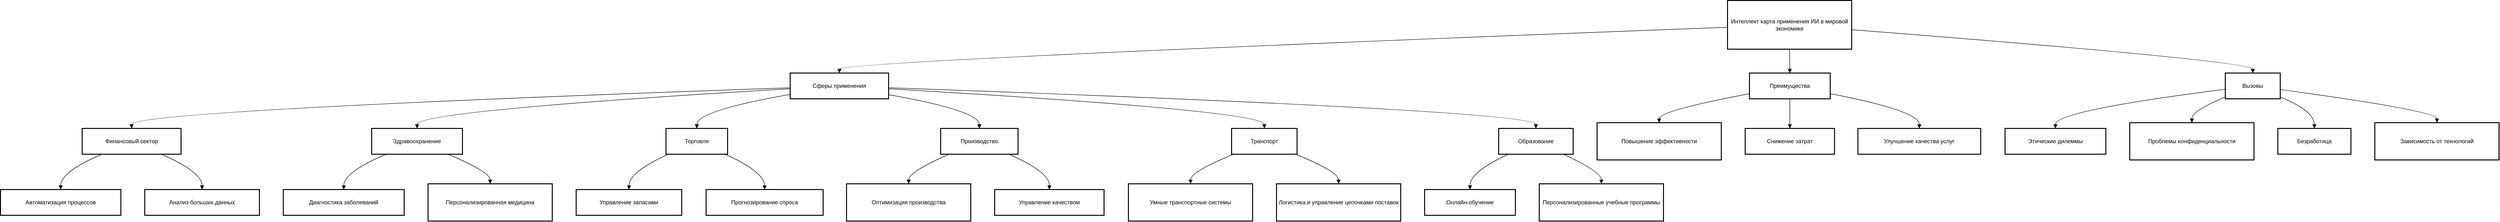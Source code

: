 <mxfile version="26.2.5">
  <diagram name="Страница — 1" id="46p00wlOex0xTRhwaUeH">
    <mxGraphModel>
      <root>
        <mxCell id="0" />
        <mxCell id="1" parent="0" />
        <mxCell id="2" value="Интеллект карта применения ИИ в мировой экономике" style="whiteSpace=wrap;strokeWidth=2;" vertex="1" parent="1">
          <mxGeometry x="3623" y="8" width="260" height="102" as="geometry" />
        </mxCell>
        <mxCell id="3" value="Сферы применения" style="whiteSpace=wrap;strokeWidth=2;" vertex="1" parent="1">
          <mxGeometry x="1661" y="160" width="206" height="54" as="geometry" />
        </mxCell>
        <mxCell id="4" value="Преимущества" style="whiteSpace=wrap;strokeWidth=2;" vertex="1" parent="1">
          <mxGeometry x="3669" y="160" width="169" height="54" as="geometry" />
        </mxCell>
        <mxCell id="5" value="Вызовы" style="whiteSpace=wrap;strokeWidth=2;" vertex="1" parent="1">
          <mxGeometry x="4665" y="160" width="115" height="54" as="geometry" />
        </mxCell>
        <mxCell id="6" value="Финансовый сектор" style="whiteSpace=wrap;strokeWidth=2;" vertex="1" parent="1">
          <mxGeometry x="179" y="276" width="207" height="54" as="geometry" />
        </mxCell>
        <mxCell id="7" value="Здравоохранение" style="whiteSpace=wrap;strokeWidth=2;" vertex="1" parent="1">
          <mxGeometry x="785" y="276" width="190" height="54" as="geometry" />
        </mxCell>
        <mxCell id="8" value="Торговля" style="whiteSpace=wrap;strokeWidth=2;" vertex="1" parent="1">
          <mxGeometry x="1401" y="276" width="129" height="54" as="geometry" />
        </mxCell>
        <mxCell id="9" value="Производство" style="whiteSpace=wrap;strokeWidth=2;" vertex="1" parent="1">
          <mxGeometry x="1976" y="276" width="162" height="54" as="geometry" />
        </mxCell>
        <mxCell id="10" value="Транспорт" style="whiteSpace=wrap;strokeWidth=2;" vertex="1" parent="1">
          <mxGeometry x="2585" y="276" width="137" height="54" as="geometry" />
        </mxCell>
        <mxCell id="11" value="Образование" style="whiteSpace=wrap;strokeWidth=2;" vertex="1" parent="1">
          <mxGeometry x="3144" y="276" width="156" height="54" as="geometry" />
        </mxCell>
        <mxCell id="12" value="Автоматизация процессов" style="whiteSpace=wrap;strokeWidth=2;" vertex="1" parent="1">
          <mxGeometry x="8" y="404" width="252" height="54" as="geometry" />
        </mxCell>
        <mxCell id="13" value="Анализ больших данных" style="whiteSpace=wrap;strokeWidth=2;" vertex="1" parent="1">
          <mxGeometry x="310" y="404" width="240" height="54" as="geometry" />
        </mxCell>
        <mxCell id="14" value="Диагностика заболеваний" style="whiteSpace=wrap;strokeWidth=2;" vertex="1" parent="1">
          <mxGeometry x="600" y="404" width="253" height="54" as="geometry" />
        </mxCell>
        <mxCell id="15" value="Персонализированная медицина" style="whiteSpace=wrap;strokeWidth=2;" vertex="1" parent="1">
          <mxGeometry x="903" y="392" width="260" height="78" as="geometry" />
        </mxCell>
        <mxCell id="16" value="Управление запасами" style="whiteSpace=wrap;strokeWidth=2;" vertex="1" parent="1">
          <mxGeometry x="1213" y="404" width="221" height="54" as="geometry" />
        </mxCell>
        <mxCell id="17" value="Прогнозирование спроса" style="whiteSpace=wrap;strokeWidth=2;" vertex="1" parent="1">
          <mxGeometry x="1485" y="404" width="245" height="54" as="geometry" />
        </mxCell>
        <mxCell id="18" value="Оптимизация производства" style="whiteSpace=wrap;strokeWidth=2;" vertex="1" parent="1">
          <mxGeometry x="1779" y="392" width="260" height="78" as="geometry" />
        </mxCell>
        <mxCell id="19" value="Управление качеством" style="whiteSpace=wrap;strokeWidth=2;" vertex="1" parent="1">
          <mxGeometry x="2089" y="404" width="229" height="54" as="geometry" />
        </mxCell>
        <mxCell id="20" value="Умные транспортные системы" style="whiteSpace=wrap;strokeWidth=2;" vertex="1" parent="1">
          <mxGeometry x="2369" y="392" width="260" height="78" as="geometry" />
        </mxCell>
        <mxCell id="21" value="Логистика и управление цепочками поставок" style="whiteSpace=wrap;strokeWidth=2;" vertex="1" parent="1">
          <mxGeometry x="2679" y="392" width="260" height="78" as="geometry" />
        </mxCell>
        <mxCell id="22" value="Онлайн-обучение" style="whiteSpace=wrap;strokeWidth=2;" vertex="1" parent="1">
          <mxGeometry x="2989" y="404" width="190" height="54" as="geometry" />
        </mxCell>
        <mxCell id="23" value="Персонализированные учебные программы" style="whiteSpace=wrap;strokeWidth=2;" vertex="1" parent="1">
          <mxGeometry x="3229" y="392" width="260" height="78" as="geometry" />
        </mxCell>
        <mxCell id="24" value="Повышение эффективности" style="whiteSpace=wrap;strokeWidth=2;" vertex="1" parent="1">
          <mxGeometry x="3350" y="264" width="260" height="78" as="geometry" />
        </mxCell>
        <mxCell id="25" value="Снижение затрат" style="whiteSpace=wrap;strokeWidth=2;" vertex="1" parent="1">
          <mxGeometry x="3660" y="276" width="187" height="54" as="geometry" />
        </mxCell>
        <mxCell id="26" value="Улучшение качества услуг" style="whiteSpace=wrap;strokeWidth=2;" vertex="1" parent="1">
          <mxGeometry x="3896" y="276" width="257" height="54" as="geometry" />
        </mxCell>
        <mxCell id="27" value="Этические дилеммы" style="whiteSpace=wrap;strokeWidth=2;" vertex="1" parent="1">
          <mxGeometry x="4204" y="276" width="211" height="54" as="geometry" />
        </mxCell>
        <mxCell id="28" value="Проблемы конфиденциальности" style="whiteSpace=wrap;strokeWidth=2;" vertex="1" parent="1">
          <mxGeometry x="4465" y="264" width="260" height="78" as="geometry" />
        </mxCell>
        <mxCell id="29" value="Безработица" style="whiteSpace=wrap;strokeWidth=2;" vertex="1" parent="1">
          <mxGeometry x="4775" y="276" width="153" height="54" as="geometry" />
        </mxCell>
        <mxCell id="30" value="Зависимость от технологий" style="whiteSpace=wrap;strokeWidth=2;" vertex="1" parent="1">
          <mxGeometry x="4978" y="264" width="260" height="78" as="geometry" />
        </mxCell>
        <mxCell id="31" value="" style="curved=1;startArrow=none;endArrow=block;exitX=0;exitY=0.55;entryX=0.5;entryY=0;" edge="1" parent="1" source="2" target="3">
          <mxGeometry relative="1" as="geometry">
            <Array as="points">
              <mxPoint x="1764" y="135" />
            </Array>
          </mxGeometry>
        </mxCell>
        <mxCell id="32" value="" style="curved=1;startArrow=none;endArrow=block;exitX=0.5;exitY=1;entryX=0.5;entryY=0;" edge="1" parent="1" source="2" target="4">
          <mxGeometry relative="1" as="geometry">
            <Array as="points" />
          </mxGeometry>
        </mxCell>
        <mxCell id="33" value="" style="curved=1;startArrow=none;endArrow=block;exitX=1;exitY=0.6;entryX=0.5;entryY=0;" edge="1" parent="1" source="2" target="5">
          <mxGeometry relative="1" as="geometry">
            <Array as="points">
              <mxPoint x="4723" y="135" />
            </Array>
          </mxGeometry>
        </mxCell>
        <mxCell id="34" value="" style="curved=1;startArrow=none;endArrow=block;exitX=0;exitY=0.57;entryX=0.5;entryY=0;" edge="1" parent="1" source="3" target="6">
          <mxGeometry relative="1" as="geometry">
            <Array as="points">
              <mxPoint x="282" y="239" />
            </Array>
          </mxGeometry>
        </mxCell>
        <mxCell id="35" value="" style="curved=1;startArrow=none;endArrow=block;exitX=0;exitY=0.61;entryX=0.5;entryY=0;" edge="1" parent="1" source="3" target="7">
          <mxGeometry relative="1" as="geometry">
            <Array as="points">
              <mxPoint x="880" y="239" />
            </Array>
          </mxGeometry>
        </mxCell>
        <mxCell id="36" value="" style="curved=1;startArrow=none;endArrow=block;exitX=0;exitY=0.83;entryX=0.5;entryY=0;" edge="1" parent="1" source="3" target="8">
          <mxGeometry relative="1" as="geometry">
            <Array as="points">
              <mxPoint x="1466" y="239" />
            </Array>
          </mxGeometry>
        </mxCell>
        <mxCell id="37" value="" style="curved=1;startArrow=none;endArrow=block;exitX=1;exitY=0.84;entryX=0.5;entryY=0;" edge="1" parent="1" source="3" target="9">
          <mxGeometry relative="1" as="geometry">
            <Array as="points">
              <mxPoint x="2057" y="239" />
            </Array>
          </mxGeometry>
        </mxCell>
        <mxCell id="38" value="" style="curved=1;startArrow=none;endArrow=block;exitX=1;exitY=0.61;entryX=0.5;entryY=0;" edge="1" parent="1" source="3" target="10">
          <mxGeometry relative="1" as="geometry">
            <Array as="points">
              <mxPoint x="2654" y="239" />
            </Array>
          </mxGeometry>
        </mxCell>
        <mxCell id="39" value="" style="curved=1;startArrow=none;endArrow=block;exitX=1;exitY=0.57;entryX=0.5;entryY=0;" edge="1" parent="1" source="3" target="11">
          <mxGeometry relative="1" as="geometry">
            <Array as="points">
              <mxPoint x="3222" y="239" />
            </Array>
          </mxGeometry>
        </mxCell>
        <mxCell id="40" value="" style="curved=1;startArrow=none;endArrow=block;exitX=0.2;exitY=1;entryX=0.5;entryY=0;" edge="1" parent="1" source="6" target="12">
          <mxGeometry relative="1" as="geometry">
            <Array as="points">
              <mxPoint x="134" y="367" />
            </Array>
          </mxGeometry>
        </mxCell>
        <mxCell id="41" value="" style="curved=1;startArrow=none;endArrow=block;exitX=0.8;exitY=1;entryX=0.5;entryY=0;" edge="1" parent="1" source="6" target="13">
          <mxGeometry relative="1" as="geometry">
            <Array as="points">
              <mxPoint x="430" y="367" />
            </Array>
          </mxGeometry>
        </mxCell>
        <mxCell id="42" value="" style="curved=1;startArrow=none;endArrow=block;exitX=0.16;exitY=1;entryX=0.5;entryY=0;" edge="1" parent="1" source="7" target="14">
          <mxGeometry relative="1" as="geometry">
            <Array as="points">
              <mxPoint x="727" y="367" />
            </Array>
          </mxGeometry>
        </mxCell>
        <mxCell id="43" value="" style="curved=1;startArrow=none;endArrow=block;exitX=0.84;exitY=1;entryX=0.5;entryY=0;" edge="1" parent="1" source="7" target="15">
          <mxGeometry relative="1" as="geometry">
            <Array as="points">
              <mxPoint x="1033" y="367" />
            </Array>
          </mxGeometry>
        </mxCell>
        <mxCell id="44" value="" style="curved=1;startArrow=none;endArrow=block;exitX=0.04;exitY=1;entryX=0.5;entryY=0;" edge="1" parent="1" source="8" target="16">
          <mxGeometry relative="1" as="geometry">
            <Array as="points">
              <mxPoint x="1324" y="367" />
            </Array>
          </mxGeometry>
        </mxCell>
        <mxCell id="45" value="" style="curved=1;startArrow=none;endArrow=block;exitX=0.96;exitY=1;entryX=0.5;entryY=0;" edge="1" parent="1" source="8" target="17">
          <mxGeometry relative="1" as="geometry">
            <Array as="points">
              <mxPoint x="1607" y="367" />
            </Array>
          </mxGeometry>
        </mxCell>
        <mxCell id="46" value="" style="curved=1;startArrow=none;endArrow=block;exitX=0.11;exitY=1;entryX=0.5;entryY=0;" edge="1" parent="1" source="9" target="18">
          <mxGeometry relative="1" as="geometry">
            <Array as="points">
              <mxPoint x="1909" y="367" />
            </Array>
          </mxGeometry>
        </mxCell>
        <mxCell id="47" value="" style="curved=1;startArrow=none;endArrow=block;exitX=0.88;exitY=1;entryX=0.5;entryY=0;" edge="1" parent="1" source="9" target="19">
          <mxGeometry relative="1" as="geometry">
            <Array as="points">
              <mxPoint x="2204" y="367" />
            </Array>
          </mxGeometry>
        </mxCell>
        <mxCell id="48" value="" style="curved=1;startArrow=none;endArrow=block;exitX=0.03;exitY=1;entryX=0.5;entryY=0;" edge="1" parent="1" source="10" target="20">
          <mxGeometry relative="1" as="geometry">
            <Array as="points">
              <mxPoint x="2499" y="367" />
            </Array>
          </mxGeometry>
        </mxCell>
        <mxCell id="49" value="" style="curved=1;startArrow=none;endArrow=block;exitX=0.98;exitY=1;entryX=0.5;entryY=0;" edge="1" parent="1" source="10" target="21">
          <mxGeometry relative="1" as="geometry">
            <Array as="points">
              <mxPoint x="2809" y="367" />
            </Array>
          </mxGeometry>
        </mxCell>
        <mxCell id="50" value="" style="curved=1;startArrow=none;endArrow=block;exitX=0.13;exitY=1;entryX=0.5;entryY=0;" edge="1" parent="1" source="11" target="22">
          <mxGeometry relative="1" as="geometry">
            <Array as="points">
              <mxPoint x="3084" y="367" />
            </Array>
          </mxGeometry>
        </mxCell>
        <mxCell id="51" value="" style="curved=1;startArrow=none;endArrow=block;exitX=0.87;exitY=1;entryX=0.5;entryY=0;" edge="1" parent="1" source="11" target="23">
          <mxGeometry relative="1" as="geometry">
            <Array as="points">
              <mxPoint x="3359" y="367" />
            </Array>
          </mxGeometry>
        </mxCell>
        <mxCell id="52" value="" style="curved=1;startArrow=none;endArrow=block;exitX=0;exitY=0.8;entryX=0.5;entryY=0;" edge="1" parent="1" source="4" target="24">
          <mxGeometry relative="1" as="geometry">
            <Array as="points">
              <mxPoint x="3480" y="239" />
            </Array>
          </mxGeometry>
        </mxCell>
        <mxCell id="53" value="" style="curved=1;startArrow=none;endArrow=block;exitX=0.5;exitY=1;entryX=0.5;entryY=0;" edge="1" parent="1" source="4" target="25">
          <mxGeometry relative="1" as="geometry">
            <Array as="points" />
          </mxGeometry>
        </mxCell>
        <mxCell id="54" value="" style="curved=1;startArrow=none;endArrow=block;exitX=1;exitY=0.8;entryX=0.5;entryY=0;" edge="1" parent="1" source="4" target="26">
          <mxGeometry relative="1" as="geometry">
            <Array as="points">
              <mxPoint x="4025" y="239" />
            </Array>
          </mxGeometry>
        </mxCell>
        <mxCell id="55" value="" style="curved=1;startArrow=none;endArrow=block;exitX=0;exitY=0.63;entryX=0.5;entryY=0;" edge="1" parent="1" source="5" target="27">
          <mxGeometry relative="1" as="geometry">
            <Array as="points">
              <mxPoint x="4309" y="239" />
            </Array>
          </mxGeometry>
        </mxCell>
        <mxCell id="56" value="" style="curved=1;startArrow=none;endArrow=block;exitX=0;exitY=0.93;entryX=0.5;entryY=0;" edge="1" parent="1" source="5" target="28">
          <mxGeometry relative="1" as="geometry">
            <Array as="points">
              <mxPoint x="4595" y="239" />
            </Array>
          </mxGeometry>
        </mxCell>
        <mxCell id="57" value="" style="curved=1;startArrow=none;endArrow=block;exitX=1;exitY=0.93;entryX=0.5;entryY=0;" edge="1" parent="1" source="5" target="29">
          <mxGeometry relative="1" as="geometry">
            <Array as="points">
              <mxPoint x="4851" y="239" />
            </Array>
          </mxGeometry>
        </mxCell>
        <mxCell id="58" value="" style="curved=1;startArrow=none;endArrow=block;exitX=1;exitY=0.64;entryX=0.5;entryY=0;" edge="1" parent="1" source="5" target="30">
          <mxGeometry relative="1" as="geometry">
            <Array as="points">
              <mxPoint x="5108" y="239" />
            </Array>
          </mxGeometry>
        </mxCell>
      </root>
    </mxGraphModel>
  </diagram>
</mxfile>

